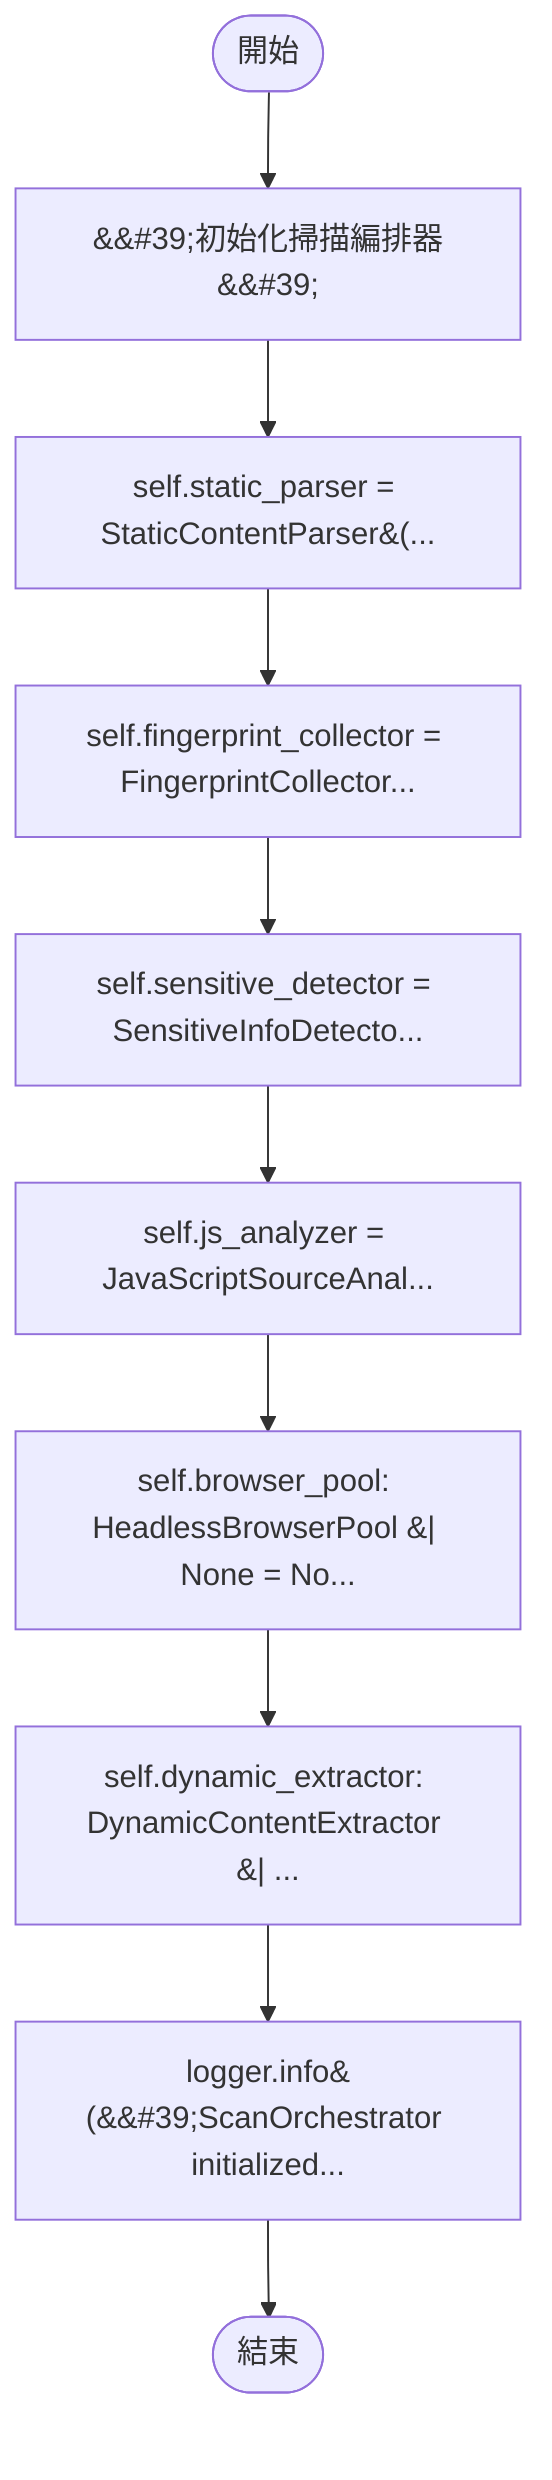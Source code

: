 flowchart TB
    n1([開始])
    n2([結束])
    n3[&amp;&#35;39;初始化掃描編排器&amp;&#35;39;]
    n4[self.static_parser = StaticContentParser&#40;...]
    n5[self.fingerprint_collector = FingerprintCollector...]
    n6[self.sensitive_detector = SensitiveInfoDetecto...]
    n7[self.js_analyzer = JavaScriptSourceAnal...]
    n8[self.browser_pool: HeadlessBrowserPool &#124; None = No...]
    n9[self.dynamic_extractor: DynamicContentExtractor &#124; ...]
    n10[logger.info&#40;&amp;&#35;39;ScanOrchestrator initialized...]
    n1 --> n3
    n3 --> n4
    n4 --> n5
    n5 --> n6
    n6 --> n7
    n7 --> n8
    n8 --> n9
    n9 --> n10
    n10 --> n2